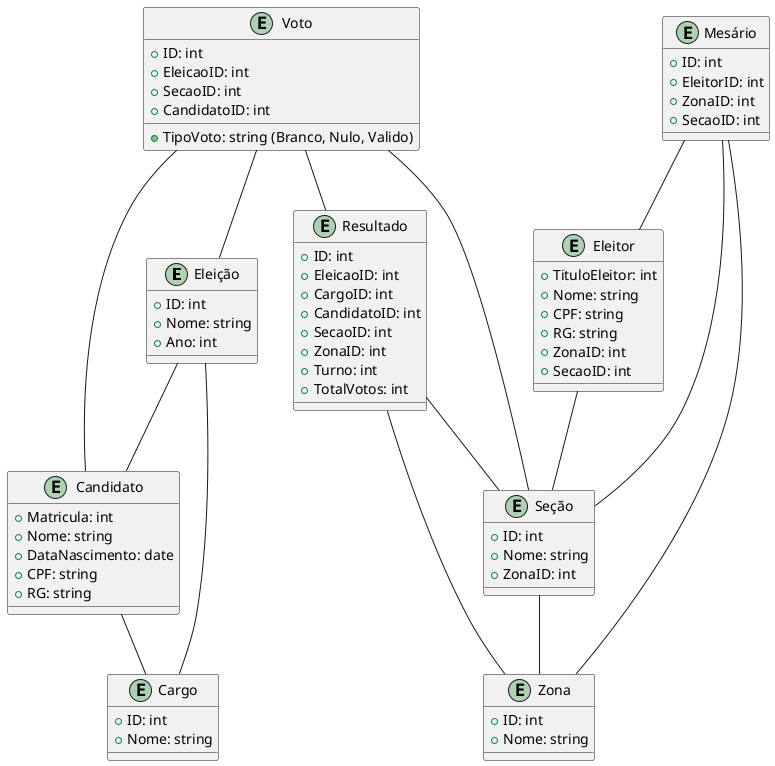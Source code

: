 @startuml

entity "Eleição" as Eleicao {
    + ID: int
    + Nome: string
    + Ano: int
}

entity "Candidato" as Candidato {
    + Matricula: int
    + Nome: string
    + DataNascimento: date
    + CPF: string
    + RG: string
}

entity "Cargo" as Cargo {
    + ID: int
    + Nome: string
}

entity "Eleitor" as Eleitor {
    + TituloEleitor: int
    + Nome: string
    + CPF: string
    + RG: string
    + ZonaID: int
    + SecaoID: int
}

entity "Mesário" as Mesario {
    + ID: int
    + EleitorID: int
    + ZonaID: int
    + SecaoID: int
}

entity "Zona" as Zona {
    + ID: int
    + Nome: string
}

entity "Seção" as Secao {
    + ID: int
    + Nome: string
    + ZonaID: int
}

entity "Voto" as Voto {
    + ID: int
    + EleicaoID: int
    + SecaoID: int
    + CandidatoID: int
    + TipoVoto: string (Branco, Nulo, Valido)
}

entity "Resultado" as Resultado {
    + ID: int
    + EleicaoID: int
    + CargoID: int
    + CandidatoID: int
    + SecaoID: int
    + ZonaID: int
    + Turno: int
    + TotalVotos: int
}

Eleicao -- Candidato
Candidato -- Cargo
Eleicao -- Cargo
Eleitor -- Secao
Secao -- Zona
Mesario -- Eleitor
Mesario -- Zona
Mesario -- Secao
Voto -- Eleicao
Voto -- Secao
Voto -- Candidato
Voto -- Resultado
Resultado -- Secao
Resultado -- Zona
@enduml
